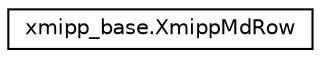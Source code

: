 digraph "Graphical Class Hierarchy"
{
  edge [fontname="Helvetica",fontsize="10",labelfontname="Helvetica",labelfontsize="10"];
  node [fontname="Helvetica",fontsize="10",shape=record];
  rankdir="LR";
  Node0 [label="xmipp_base.XmippMdRow",height=0.2,width=0.4,color="black", fillcolor="white", style="filled",URL="$classxmipp__base_1_1XmippMdRow.html"];
}
